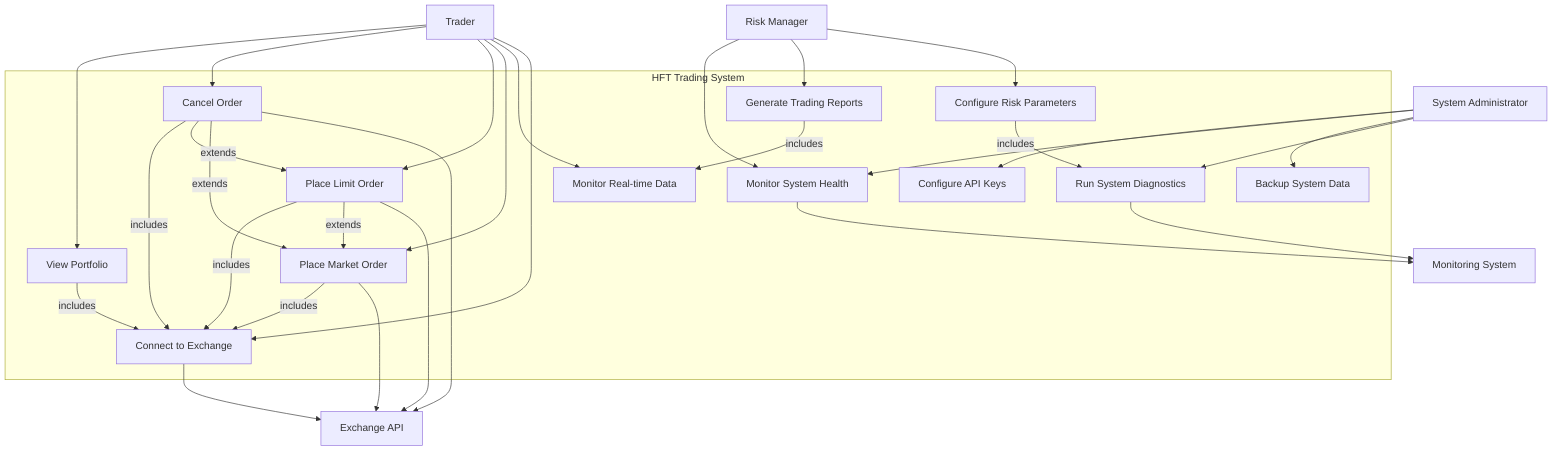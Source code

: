 graph TB
    subgraph "HFT Trading System"
        UC1[Connect to Exchange]
        UC2[Monitor Real-time Data]
        UC3[Place Market Order]
        UC4[Place Limit Order]
        UC5[Cancel Order]
        UC6[View Portfolio]
        UC7[Configure Risk Parameters]
        UC8[Run System Diagnostics]
        UC9[Generate Trading Reports]
        UC10[Backup System Data]
        UC11[Monitor System Health]
        UC12[Configure API Keys]
    end

    Trader[Trader]
    Admin[System Administrator]
    RiskManager[Risk Manager]
    Exchange[Exchange API]
    MonitoringSystem[Monitoring System]

    Trader --> UC1
    Trader --> UC2
    Trader --> UC3
    Trader --> UC4
    Trader --> UC5
    Trader --> UC6

    Admin --> UC8
    Admin --> UC10
    Admin --> UC11
    Admin --> UC12

    RiskManager --> UC7
    RiskManager --> UC9
    RiskManager --> UC11

    UC1 --> Exchange
    UC3 --> Exchange
    UC4 --> Exchange
    UC5 --> Exchange

    UC11 --> MonitoringSystem
    UC8 --> MonitoringSystem
    UC4 -->|extends| UC3
    UC5 -->|extends| UC3
    UC5 -->|extends| UC4
    UC3 -->|includes| UC1
    UC4 -->|includes| UC1
    UC5 -->|includes| UC1
    UC6 -->|includes| UC1
    UC9 -->|includes| UC2
    UC7 -->|includes| UC8